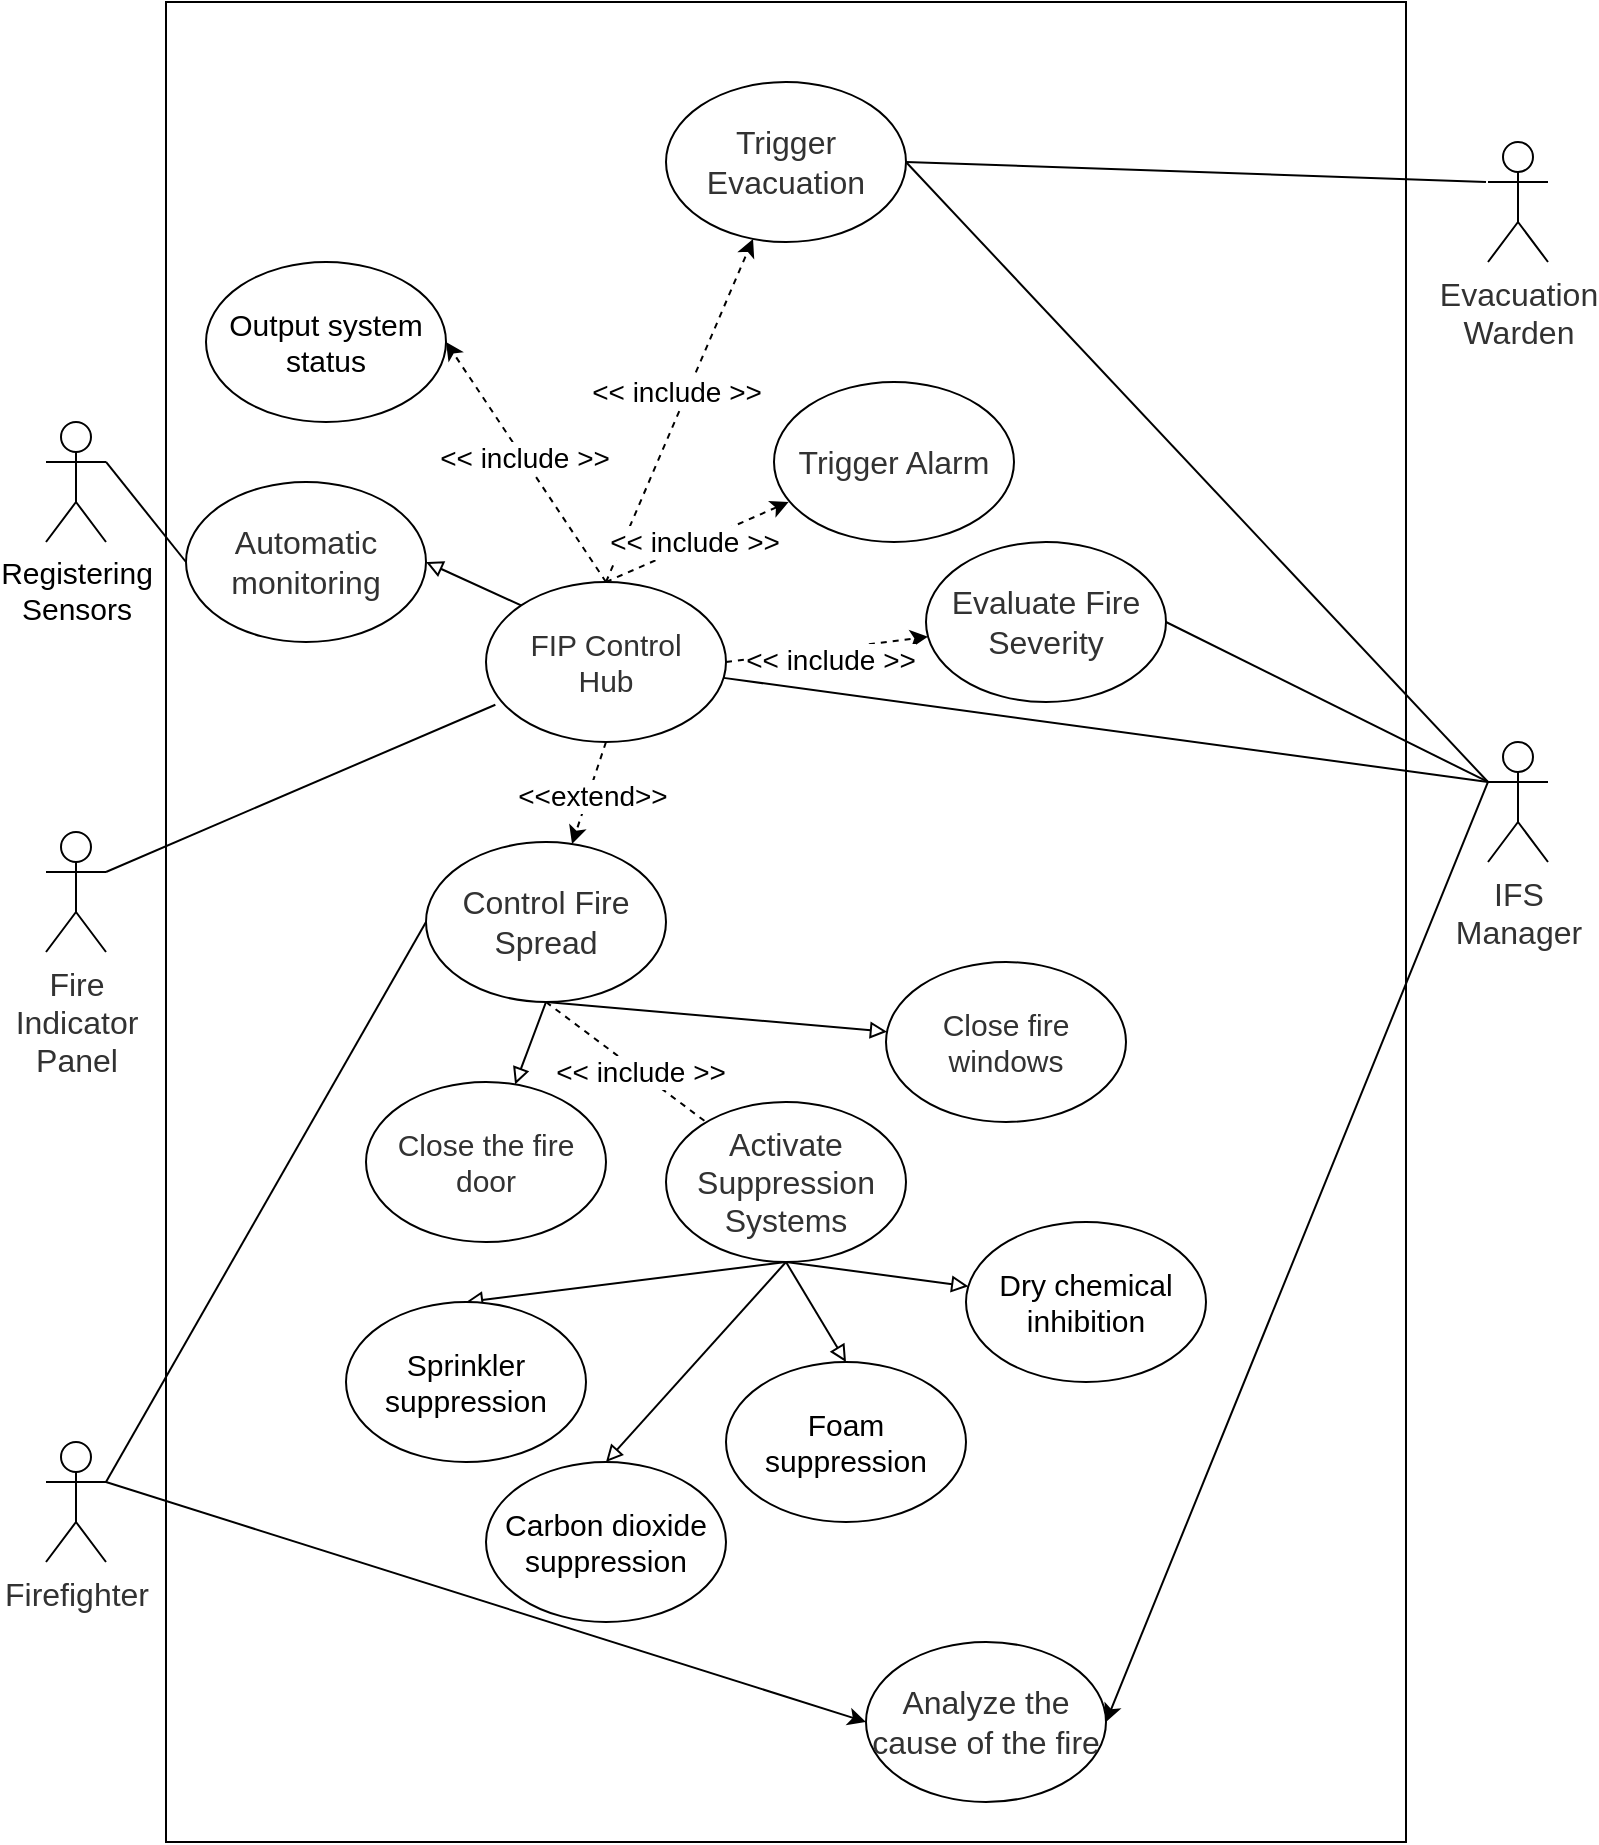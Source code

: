 <mxfile version="24.5.5" type="github">
  <diagram name="第 1 页" id="umxzl28w_7Frq8w19yzO">
    <mxGraphModel dx="1338" dy="908" grid="1" gridSize="10" guides="1" tooltips="1" connect="1" arrows="1" fold="1" page="1" pageScale="1" pageWidth="827" pageHeight="1169" math="0" shadow="0">
      <root>
        <mxCell id="0" />
        <mxCell id="1" parent="0" />
        <mxCell id="QTKD-8OSb_6cW6TbMTXk-1" value="" style="rounded=0;whiteSpace=wrap;html=1;" parent="1" vertex="1">
          <mxGeometry x="110" y="170" width="620" height="920" as="geometry" />
        </mxCell>
        <mxCell id="QTKD-8OSb_6cW6TbMTXk-18" style="rounded=0;orthogonalLoop=1;jettySize=auto;html=1;entryX=1;entryY=0.5;entryDx=0;entryDy=0;strokeColor=default;endArrow=none;endFill=0;" parent="1" target="QTKD-8OSb_6cW6TbMTXk-6" edge="1">
          <mxGeometry relative="1" as="geometry">
            <mxPoint x="770" y="260" as="sourcePoint" />
          </mxGeometry>
        </mxCell>
        <mxCell id="JHXLXgb01uyuLItqDjtC-1" value="&lt;span style=&quot;color: rgb(50, 50, 50); font-family: &amp;quot;Microsoft YaHei&amp;quot;, 微软雅黑, Arial; font-size: 16px; text-wrap: wrap; background-color: rgba(255, 255, 255, 0.01);&quot;&gt;Evacuation&lt;/span&gt;&lt;div&gt;&lt;span style=&quot;color: rgb(50, 50, 50); font-family: &amp;quot;Microsoft YaHei&amp;quot;, 微软雅黑, Arial; font-size: 16px; text-wrap: wrap; background-color: rgba(255, 255, 255, 0.01);&quot;&gt;Warden&lt;/span&gt;&lt;/div&gt;" style="shape=umlActor;verticalLabelPosition=bottom;verticalAlign=top;html=1;outlineConnect=0;" parent="1" vertex="1">
          <mxGeometry x="771" y="240" width="30" height="60" as="geometry" />
        </mxCell>
        <mxCell id="UGJf15UZh1fcJdA8r9eF-1" style="rounded=0;orthogonalLoop=1;jettySize=auto;html=1;exitX=1;exitY=0.333;exitDx=0;exitDy=0;exitPerimeter=0;entryX=0;entryY=0.5;entryDx=0;entryDy=0;" parent="1" source="QTKD-8OSb_6cW6TbMTXk-2" target="QTKD-8OSb_6cW6TbMTXk-30" edge="1">
          <mxGeometry relative="1" as="geometry" />
        </mxCell>
        <mxCell id="QTKD-8OSb_6cW6TbMTXk-2" value="&lt;span style=&quot;color: rgb(50, 50, 50); font-family: &amp;quot;Microsoft YaHei&amp;quot;, 微软雅黑, Arial; font-size: 16px; text-wrap: wrap; background-color: rgba(255, 255, 255, 0.01);&quot;&gt;Firefighter&lt;/span&gt;" style="shape=umlActor;verticalLabelPosition=bottom;verticalAlign=top;html=1;outlineConnect=0;" parent="1" vertex="1">
          <mxGeometry x="50" y="890" width="30" height="60" as="geometry" />
        </mxCell>
        <mxCell id="QTKD-8OSb_6cW6TbMTXk-20" style="rounded=0;orthogonalLoop=1;jettySize=auto;html=1;exitX=0;exitY=0.333;exitDx=0;exitDy=0;exitPerimeter=0;entryX=1;entryY=0.5;entryDx=0;entryDy=0;endArrow=none;endFill=0;" parent="1" source="QTKD-8OSb_6cW6TbMTXk-3" target="QTKD-8OSb_6cW6TbMTXk-6" edge="1">
          <mxGeometry relative="1" as="geometry" />
        </mxCell>
        <mxCell id="QTKD-8OSb_6cW6TbMTXk-21" style="rounded=0;orthogonalLoop=1;jettySize=auto;html=1;exitX=0;exitY=0.333;exitDx=0;exitDy=0;exitPerimeter=0;entryX=1;entryY=0.5;entryDx=0;entryDy=0;endArrow=none;endFill=0;" parent="1" source="QTKD-8OSb_6cW6TbMTXk-3" target="QTKD-8OSb_6cW6TbMTXk-9" edge="1">
          <mxGeometry relative="1" as="geometry" />
        </mxCell>
        <mxCell id="QTKD-8OSb_6cW6TbMTXk-31" style="rounded=0;orthogonalLoop=1;jettySize=auto;html=1;exitX=0;exitY=0.333;exitDx=0;exitDy=0;exitPerimeter=0;entryX=1;entryY=0.5;entryDx=0;entryDy=0;" parent="1" source="QTKD-8OSb_6cW6TbMTXk-3" target="QTKD-8OSb_6cW6TbMTXk-30" edge="1">
          <mxGeometry relative="1" as="geometry" />
        </mxCell>
        <mxCell id="c2fDFheV1kIz01G_FJju-1" style="rounded=0;orthogonalLoop=1;jettySize=auto;html=1;exitX=0;exitY=0.333;exitDx=0;exitDy=0;exitPerimeter=0;endArrow=none;endFill=0;" edge="1" parent="1" source="QTKD-8OSb_6cW6TbMTXk-3" target="QTKD-8OSb_6cW6TbMTXk-8">
          <mxGeometry relative="1" as="geometry" />
        </mxCell>
        <mxCell id="QTKD-8OSb_6cW6TbMTXk-3" value="&lt;span style=&quot;color: rgb(50, 50, 50); font-family: &amp;quot;Microsoft YaHei&amp;quot;, 微软雅黑, Arial; font-size: 16px; text-wrap: wrap; background-color: rgba(255, 255, 255, 0.01);&quot;&gt;IFS Manager&lt;/span&gt;" style="shape=umlActor;verticalLabelPosition=bottom;verticalAlign=top;html=1;outlineConnect=0;" parent="1" vertex="1">
          <mxGeometry x="771" y="540" width="30" height="60" as="geometry" />
        </mxCell>
        <mxCell id="QTKD-8OSb_6cW6TbMTXk-4" value="&lt;font face=&quot;Microsoft YaHei, 微软雅黑, Arial&quot; color=&quot;#323232&quot;&gt;&lt;span style=&quot;font-size: 16px; text-wrap: wrap;&quot;&gt;Fire Indicator&lt;/span&gt;&lt;/font&gt;&lt;div&gt;&lt;font face=&quot;Microsoft YaHei, 微软雅黑, Arial&quot; color=&quot;#323232&quot;&gt;&lt;span style=&quot;font-size: 16px; text-wrap: wrap;&quot;&gt;Panel&lt;/span&gt;&lt;/font&gt;&lt;br&gt;&lt;/div&gt;" style="shape=umlActor;verticalLabelPosition=bottom;verticalAlign=top;html=1;outlineConnect=0;" parent="1" vertex="1">
          <mxGeometry x="50" y="585" width="30" height="60" as="geometry" />
        </mxCell>
        <mxCell id="QTKD-8OSb_6cW6TbMTXk-6" value="&lt;span style=&quot;color: rgb(50, 50, 50); font-family: &amp;quot;Microsoft YaHei&amp;quot;, 微软雅黑, Arial; font-size: 16px; background-color: rgba(255, 255, 255, 0.01);&quot;&gt;Trigger Evacuation&lt;/span&gt;" style="ellipse;whiteSpace=wrap;html=1;" parent="1" vertex="1">
          <mxGeometry x="360" y="210" width="120" height="80" as="geometry" />
        </mxCell>
        <mxCell id="QTKD-8OSb_6cW6TbMTXk-24" style="rounded=0;orthogonalLoop=1;jettySize=auto;html=1;exitX=0.5;exitY=0;exitDx=0;exitDy=0;dashed=1;" parent="1" source="QTKD-8OSb_6cW6TbMTXk-8" target="QTKD-8OSb_6cW6TbMTXk-6" edge="1">
          <mxGeometry relative="1" as="geometry" />
        </mxCell>
        <mxCell id="9XIoNBxFiIXgYtFaoxkH-36" value="&lt;span style=&quot;font-size: 14px;&quot;&gt;&amp;lt;&amp;lt; include &amp;gt;&amp;gt;&lt;/span&gt;" style="edgeLabel;html=1;align=center;verticalAlign=middle;resizable=0;points=[];" parent="QTKD-8OSb_6cW6TbMTXk-24" vertex="1" connectable="0">
          <mxGeometry x="0.08" y="6" relative="1" as="geometry">
            <mxPoint as="offset" />
          </mxGeometry>
        </mxCell>
        <mxCell id="QTKD-8OSb_6cW6TbMTXk-25" style="rounded=0;orthogonalLoop=1;jettySize=auto;html=1;exitX=0.5;exitY=1;exitDx=0;exitDy=0;dashed=1;" parent="1" source="QTKD-8OSb_6cW6TbMTXk-8" target="QTKD-8OSb_6cW6TbMTXk-10" edge="1">
          <mxGeometry relative="1" as="geometry" />
        </mxCell>
        <mxCell id="9XIoNBxFiIXgYtFaoxkH-35" value="&lt;font style=&quot;font-size: 14px;&quot;&gt;&amp;lt;&amp;lt;extend&amp;gt;&amp;gt;&lt;/font&gt;" style="edgeLabel;html=1;align=center;verticalAlign=middle;resizable=0;points=[];" parent="QTKD-8OSb_6cW6TbMTXk-25" vertex="1" connectable="0">
          <mxGeometry x="0.028" y="1" relative="1" as="geometry">
            <mxPoint as="offset" />
          </mxGeometry>
        </mxCell>
        <mxCell id="QTKD-8OSb_6cW6TbMTXk-32" style="rounded=0;orthogonalLoop=1;jettySize=auto;html=1;exitX=0.5;exitY=0;exitDx=0;exitDy=0;entryX=0.061;entryY=0.75;entryDx=0;entryDy=0;dashed=1;entryPerimeter=0;" parent="1" source="QTKD-8OSb_6cW6TbMTXk-8" target="QTKD-8OSb_6cW6TbMTXk-15" edge="1">
          <mxGeometry relative="1" as="geometry" />
        </mxCell>
        <mxCell id="9XIoNBxFiIXgYtFaoxkH-38" value="&lt;span style=&quot;font-size: 14px;&quot;&gt;&amp;lt;&amp;lt; include &amp;gt;&amp;gt;&lt;/span&gt;" style="edgeLabel;html=1;align=center;verticalAlign=middle;resizable=0;points=[];" parent="QTKD-8OSb_6cW6TbMTXk-32" vertex="1" connectable="0">
          <mxGeometry x="-0.026" y="1" relative="1" as="geometry">
            <mxPoint as="offset" />
          </mxGeometry>
        </mxCell>
        <mxCell id="QTKD-8OSb_6cW6TbMTXk-33" style="rounded=0;orthogonalLoop=1;jettySize=auto;html=1;exitX=1;exitY=0.5;exitDx=0;exitDy=0;dashed=1;" parent="1" source="QTKD-8OSb_6cW6TbMTXk-8" target="QTKD-8OSb_6cW6TbMTXk-9" edge="1">
          <mxGeometry relative="1" as="geometry" />
        </mxCell>
        <mxCell id="QTKD-8OSb_6cW6TbMTXk-36" value="&lt;font style=&quot;font-size: 14px;&quot;&gt;&amp;lt;&amp;lt; include &amp;gt;&amp;gt;&lt;/font&gt;" style="edgeLabel;html=1;align=center;verticalAlign=middle;resizable=0;points=[];" parent="QTKD-8OSb_6cW6TbMTXk-33" vertex="1" connectable="0">
          <mxGeometry x="0.015" y="-5" relative="1" as="geometry">
            <mxPoint as="offset" />
          </mxGeometry>
        </mxCell>
        <mxCell id="9XIoNBxFiIXgYtFaoxkH-18" style="rounded=0;orthogonalLoop=1;jettySize=auto;html=1;exitX=0.5;exitY=0;exitDx=0;exitDy=0;entryX=1;entryY=0.5;entryDx=0;entryDy=0;dashed=1;" parent="1" source="QTKD-8OSb_6cW6TbMTXk-8" target="9XIoNBxFiIXgYtFaoxkH-17" edge="1">
          <mxGeometry relative="1" as="geometry" />
        </mxCell>
        <mxCell id="9XIoNBxFiIXgYtFaoxkH-37" value="&lt;span style=&quot;font-size: 14px;&quot;&gt;&amp;lt;&amp;lt; include &amp;gt;&amp;gt;&lt;/span&gt;" style="edgeLabel;html=1;align=center;verticalAlign=middle;resizable=0;points=[];" parent="9XIoNBxFiIXgYtFaoxkH-18" vertex="1" connectable="0">
          <mxGeometry x="0.035" y="-1" relative="1" as="geometry">
            <mxPoint x="-1" as="offset" />
          </mxGeometry>
        </mxCell>
        <mxCell id="QTKD-8OSb_6cW6TbMTXk-8" value="&lt;font face=&quot;Microsoft YaHei, 微软雅黑, Arial&quot; color=&quot;#323232&quot;&gt;&lt;span style=&quot;font-size: 15px;&quot;&gt;FIP Control&lt;/span&gt;&lt;/font&gt;&lt;div&gt;&lt;font face=&quot;Microsoft YaHei, 微软雅黑, Arial&quot; color=&quot;#323232&quot;&gt;&lt;span style=&quot;font-size: 15px;&quot;&gt;Hub&lt;/span&gt;&lt;/font&gt;&lt;br&gt;&lt;/div&gt;" style="ellipse;whiteSpace=wrap;html=1;" parent="1" vertex="1">
          <mxGeometry x="270" y="460" width="120" height="80" as="geometry" />
        </mxCell>
        <mxCell id="QTKD-8OSb_6cW6TbMTXk-9" value="&lt;span style=&quot;color: rgb(50, 50, 50); font-family: &amp;quot;Microsoft YaHei&amp;quot;, 微软雅黑, Arial; font-size: 16px; background-color: rgba(255, 255, 255, 0.01);&quot;&gt;Evaluate Fire Severity&lt;/span&gt;" style="ellipse;whiteSpace=wrap;html=1;" parent="1" vertex="1">
          <mxGeometry x="490" y="440" width="120" height="80" as="geometry" />
        </mxCell>
        <mxCell id="QTKD-8OSb_6cW6TbMTXk-27" style="rounded=0;orthogonalLoop=1;jettySize=auto;html=1;exitX=0.5;exitY=1;exitDx=0;exitDy=0;endArrow=none;endFill=0;dashed=1;" parent="1" source="QTKD-8OSb_6cW6TbMTXk-10" target="QTKD-8OSb_6cW6TbMTXk-12" edge="1">
          <mxGeometry relative="1" as="geometry" />
        </mxCell>
        <mxCell id="9XIoNBxFiIXgYtFaoxkH-34" value="&lt;font style=&quot;font-size: 14px;&quot;&gt;&amp;lt;&amp;lt; include &amp;gt;&amp;gt;&lt;/font&gt;" style="edgeLabel;html=1;align=center;verticalAlign=middle;resizable=0;points=[];" parent="QTKD-8OSb_6cW6TbMTXk-27" vertex="1" connectable="0">
          <mxGeometry x="0.154" relative="1" as="geometry">
            <mxPoint as="offset" />
          </mxGeometry>
        </mxCell>
        <mxCell id="QTKD-8OSb_6cW6TbMTXk-28" style="rounded=0;orthogonalLoop=1;jettySize=auto;html=1;exitX=0.5;exitY=1;exitDx=0;exitDy=0;endArrow=block;endFill=0;" parent="1" source="QTKD-8OSb_6cW6TbMTXk-10" target="QTKD-8OSb_6cW6TbMTXk-13" edge="1">
          <mxGeometry relative="1" as="geometry" />
        </mxCell>
        <mxCell id="QTKD-8OSb_6cW6TbMTXk-29" style="rounded=0;orthogonalLoop=1;jettySize=auto;html=1;exitX=0.5;exitY=1;exitDx=0;exitDy=0;endArrow=block;endFill=0;" parent="1" source="QTKD-8OSb_6cW6TbMTXk-10" target="QTKD-8OSb_6cW6TbMTXk-14" edge="1">
          <mxGeometry relative="1" as="geometry" />
        </mxCell>
        <mxCell id="QTKD-8OSb_6cW6TbMTXk-10" value="&lt;span style=&quot;color: rgb(50, 50, 50); font-family: &amp;quot;Microsoft YaHei&amp;quot;, 微软雅黑, Arial; font-size: 16px; background-color: rgba(255, 255, 255, 0.01);&quot;&gt;Control Fire Spread&lt;/span&gt;" style="ellipse;whiteSpace=wrap;html=1;" parent="1" vertex="1">
          <mxGeometry x="240" y="590" width="120" height="80" as="geometry" />
        </mxCell>
        <mxCell id="QTKD-8OSb_6cW6TbMTXk-11" value="&lt;font face=&quot;Microsoft YaHei, 微软雅黑, Arial&quot; color=&quot;#323232&quot;&gt;&lt;span style=&quot;font-size: 16px;&quot;&gt;Automatic monitoring&lt;/span&gt;&lt;/font&gt;" style="ellipse;whiteSpace=wrap;html=1;" parent="1" vertex="1">
          <mxGeometry x="120" y="410" width="120" height="80" as="geometry" />
        </mxCell>
        <mxCell id="9XIoNBxFiIXgYtFaoxkH-13" style="rounded=0;orthogonalLoop=1;jettySize=auto;html=1;exitX=0.5;exitY=1;exitDx=0;exitDy=0;entryX=0.5;entryY=0;entryDx=0;entryDy=0;endArrow=block;endFill=0;" parent="1" source="QTKD-8OSb_6cW6TbMTXk-12" target="9XIoNBxFiIXgYtFaoxkH-9" edge="1">
          <mxGeometry relative="1" as="geometry" />
        </mxCell>
        <mxCell id="9XIoNBxFiIXgYtFaoxkH-14" style="rounded=0;orthogonalLoop=1;jettySize=auto;html=1;exitX=0.5;exitY=1;exitDx=0;exitDy=0;entryX=0.5;entryY=0;entryDx=0;entryDy=0;endArrow=block;endFill=0;" parent="1" source="QTKD-8OSb_6cW6TbMTXk-12" target="9XIoNBxFiIXgYtFaoxkH-10" edge="1">
          <mxGeometry relative="1" as="geometry" />
        </mxCell>
        <mxCell id="9XIoNBxFiIXgYtFaoxkH-15" style="rounded=0;orthogonalLoop=1;jettySize=auto;html=1;exitX=0.5;exitY=1;exitDx=0;exitDy=0;entryX=0.5;entryY=0;entryDx=0;entryDy=0;endArrow=block;endFill=0;" parent="1" source="QTKD-8OSb_6cW6TbMTXk-12" target="9XIoNBxFiIXgYtFaoxkH-11" edge="1">
          <mxGeometry relative="1" as="geometry" />
        </mxCell>
        <mxCell id="9XIoNBxFiIXgYtFaoxkH-16" style="rounded=0;orthogonalLoop=1;jettySize=auto;html=1;exitX=0.5;exitY=1;exitDx=0;exitDy=0;endArrow=block;endFill=0;" parent="1" source="QTKD-8OSb_6cW6TbMTXk-12" target="9XIoNBxFiIXgYtFaoxkH-12" edge="1">
          <mxGeometry relative="1" as="geometry" />
        </mxCell>
        <mxCell id="QTKD-8OSb_6cW6TbMTXk-12" value="&lt;span style=&quot;color: rgb(50, 50, 50); font-family: &amp;quot;Microsoft YaHei&amp;quot;, 微软雅黑, Arial; font-size: 16px; background-color: rgba(255, 255, 255, 0.01);&quot;&gt;Activate Suppression Systems&lt;/span&gt;" style="ellipse;whiteSpace=wrap;html=1;" parent="1" vertex="1">
          <mxGeometry x="360" y="720" width="120" height="80" as="geometry" />
        </mxCell>
        <mxCell id="QTKD-8OSb_6cW6TbMTXk-13" value="&lt;span style=&quot;color: rgb(50, 50, 50); font-family: &amp;quot;Microsoft YaHei&amp;quot;, 微软雅黑, Arial; font-size: 15px; background-color: rgba(255, 255, 255, 0.01);&quot;&gt;Close the fire door&lt;/span&gt;" style="ellipse;whiteSpace=wrap;html=1;" parent="1" vertex="1">
          <mxGeometry x="210" y="710" width="120" height="80" as="geometry" />
        </mxCell>
        <mxCell id="QTKD-8OSb_6cW6TbMTXk-14" value="&lt;span style=&quot;color: rgb(50, 50, 50); font-family: &amp;quot;Microsoft YaHei&amp;quot;, 微软雅黑, Arial; font-size: 15px; background-color: rgba(255, 255, 255, 0.01);&quot;&gt;Close fire windows&lt;/span&gt;" style="ellipse;whiteSpace=wrap;html=1;" parent="1" vertex="1">
          <mxGeometry x="470" y="650" width="120" height="80" as="geometry" />
        </mxCell>
        <mxCell id="QTKD-8OSb_6cW6TbMTXk-15" value="&lt;span style=&quot;color: rgb(50, 50, 50); font-family: &amp;quot;Microsoft YaHei&amp;quot;, 微软雅黑, Arial; font-size: 16px; background-color: rgba(255, 255, 255, 0.01);&quot;&gt;Trigger Alarm&lt;/span&gt;" style="ellipse;whiteSpace=wrap;html=1;" parent="1" vertex="1">
          <mxGeometry x="414" y="360" width="120" height="80" as="geometry" />
        </mxCell>
        <mxCell id="QTKD-8OSb_6cW6TbMTXk-26" style="rounded=0;orthogonalLoop=1;jettySize=auto;html=1;entryX=1;entryY=0.5;entryDx=0;entryDy=0;endArrow=block;endFill=0;exitX=0;exitY=0;exitDx=0;exitDy=0;" parent="1" source="QTKD-8OSb_6cW6TbMTXk-8" target="QTKD-8OSb_6cW6TbMTXk-11" edge="1">
          <mxGeometry relative="1" as="geometry">
            <mxPoint x="270" y="460" as="sourcePoint" />
          </mxGeometry>
        </mxCell>
        <mxCell id="QTKD-8OSb_6cW6TbMTXk-30" value="&lt;font face=&quot;Microsoft YaHei, 微软雅黑, Arial&quot; color=&quot;#323232&quot;&gt;&lt;span style=&quot;font-size: 16px;&quot;&gt;Analyze the cause of the fire&lt;/span&gt;&lt;/font&gt;" style="ellipse;whiteSpace=wrap;html=1;" parent="1" vertex="1">
          <mxGeometry x="460" y="990" width="120" height="80" as="geometry" />
        </mxCell>
        <mxCell id="9XIoNBxFiIXgYtFaoxkH-9" value="&lt;span style=&quot;font-size: 15px;&quot;&gt;Sprinkler suppression&lt;/span&gt;" style="ellipse;whiteSpace=wrap;html=1;" parent="1" vertex="1">
          <mxGeometry x="200" y="820" width="120" height="80" as="geometry" />
        </mxCell>
        <mxCell id="9XIoNBxFiIXgYtFaoxkH-10" value="&lt;font style=&quot;font-size: 15px;&quot;&gt;Carbon dioxide suppression&lt;/font&gt;" style="ellipse;whiteSpace=wrap;html=1;" parent="1" vertex="1">
          <mxGeometry x="270" y="900" width="120" height="80" as="geometry" />
        </mxCell>
        <mxCell id="9XIoNBxFiIXgYtFaoxkH-11" value="&lt;font style=&quot;font-size: 15px;&quot;&gt;Foam suppression&lt;/font&gt;" style="ellipse;whiteSpace=wrap;html=1;" parent="1" vertex="1">
          <mxGeometry x="390" y="850" width="120" height="80" as="geometry" />
        </mxCell>
        <mxCell id="9XIoNBxFiIXgYtFaoxkH-12" value="&lt;font style=&quot;font-size: 15px;&quot;&gt;Dry chemical inhibition&lt;/font&gt;" style="ellipse;whiteSpace=wrap;html=1;" parent="1" vertex="1">
          <mxGeometry x="510" y="780" width="120" height="80" as="geometry" />
        </mxCell>
        <mxCell id="9XIoNBxFiIXgYtFaoxkH-17" value="&lt;font style=&quot;font-size: 15px;&quot;&gt;Output system status&lt;/font&gt;" style="ellipse;whiteSpace=wrap;html=1;" parent="1" vertex="1">
          <mxGeometry x="130" y="300" width="120" height="80" as="geometry" />
        </mxCell>
        <mxCell id="9XIoNBxFiIXgYtFaoxkH-19" style="rounded=0;orthogonalLoop=1;jettySize=auto;html=1;exitX=1;exitY=0.333;exitDx=0;exitDy=0;exitPerimeter=0;entryX=0;entryY=0.5;entryDx=0;entryDy=0;endArrow=none;endFill=0;" parent="1" source="QTKD-8OSb_6cW6TbMTXk-2" target="QTKD-8OSb_6cW6TbMTXk-10" edge="1">
          <mxGeometry relative="1" as="geometry" />
        </mxCell>
        <mxCell id="9XIoNBxFiIXgYtFaoxkH-31" style="rounded=0;orthogonalLoop=1;jettySize=auto;html=1;exitX=1;exitY=0.333;exitDx=0;exitDy=0;exitPerimeter=0;endArrow=none;endFill=0;entryX=0;entryY=0.5;entryDx=0;entryDy=0;" parent="1" source="9XIoNBxFiIXgYtFaoxkH-27" target="QTKD-8OSb_6cW6TbMTXk-11" edge="1">
          <mxGeometry relative="1" as="geometry">
            <mxPoint x="180" y="460" as="targetPoint" />
          </mxGeometry>
        </mxCell>
        <mxCell id="9XIoNBxFiIXgYtFaoxkH-27" value="&lt;font style=&quot;font-size: 15px;&quot;&gt;Registering&lt;/font&gt;&lt;div&gt;&lt;font style=&quot;font-size: 15px;&quot;&gt;Sensors&lt;/font&gt;&lt;/div&gt;" style="shape=umlActor;verticalLabelPosition=bottom;verticalAlign=top;html=1;outlineConnect=0;" parent="1" vertex="1">
          <mxGeometry x="50" y="380" width="30" height="60" as="geometry" />
        </mxCell>
        <mxCell id="9XIoNBxFiIXgYtFaoxkH-40" style="rounded=0;orthogonalLoop=1;jettySize=auto;html=1;exitX=1;exitY=0.333;exitDx=0;exitDy=0;exitPerimeter=0;entryX=0.039;entryY=0.767;entryDx=0;entryDy=0;entryPerimeter=0;endArrow=none;endFill=0;" parent="1" source="QTKD-8OSb_6cW6TbMTXk-4" target="QTKD-8OSb_6cW6TbMTXk-8" edge="1">
          <mxGeometry relative="1" as="geometry" />
        </mxCell>
      </root>
    </mxGraphModel>
  </diagram>
</mxfile>
